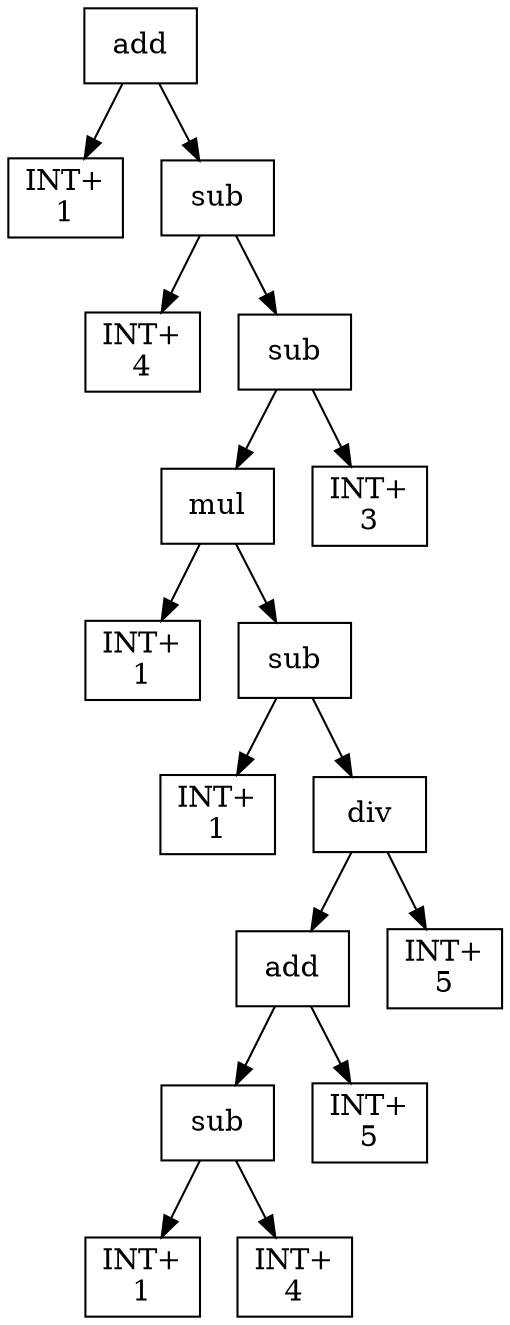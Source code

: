 digraph expr {
  node [shape=box];
  n1 [label="add"];
  n2 [label="INT+\n1"];
  n3 [label="sub"];
  n4 [label="INT+\n4"];
  n5 [label="sub"];
  n6 [label="mul"];
  n7 [label="INT+\n1"];
  n8 [label="sub"];
  n9 [label="INT+\n1"];
  n10 [label="div"];
  n11 [label="add"];
  n12 [label="sub"];
  n13 [label="INT+\n1"];
  n14 [label="INT+\n4"];
  n12 -> n13;
  n12 -> n14;
  n15 [label="INT+\n5"];
  n11 -> n12;
  n11 -> n15;
  n16 [label="INT+\n5"];
  n10 -> n11;
  n10 -> n16;
  n8 -> n9;
  n8 -> n10;
  n6 -> n7;
  n6 -> n8;
  n17 [label="INT+\n3"];
  n5 -> n6;
  n5 -> n17;
  n3 -> n4;
  n3 -> n5;
  n1 -> n2;
  n1 -> n3;
}
